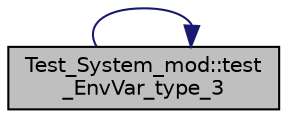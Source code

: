 digraph "Test_System_mod::test_EnvVar_type_3"
{
 // LATEX_PDF_SIZE
  edge [fontname="Helvetica",fontsize="10",labelfontname="Helvetica",labelfontsize="10"];
  node [fontname="Helvetica",fontsize="10",shape=record];
  rankdir="LR";
  Node1 [label="Test_System_mod::test\l_EnvVar_type_3",height=0.2,width=0.4,color="black", fillcolor="grey75", style="filled", fontcolor="black",tooltip="Test whether environmental variables can be successfully queried."];
  Node1 -> Node1 [color="midnightblue",fontsize="10",style="solid"];
}
